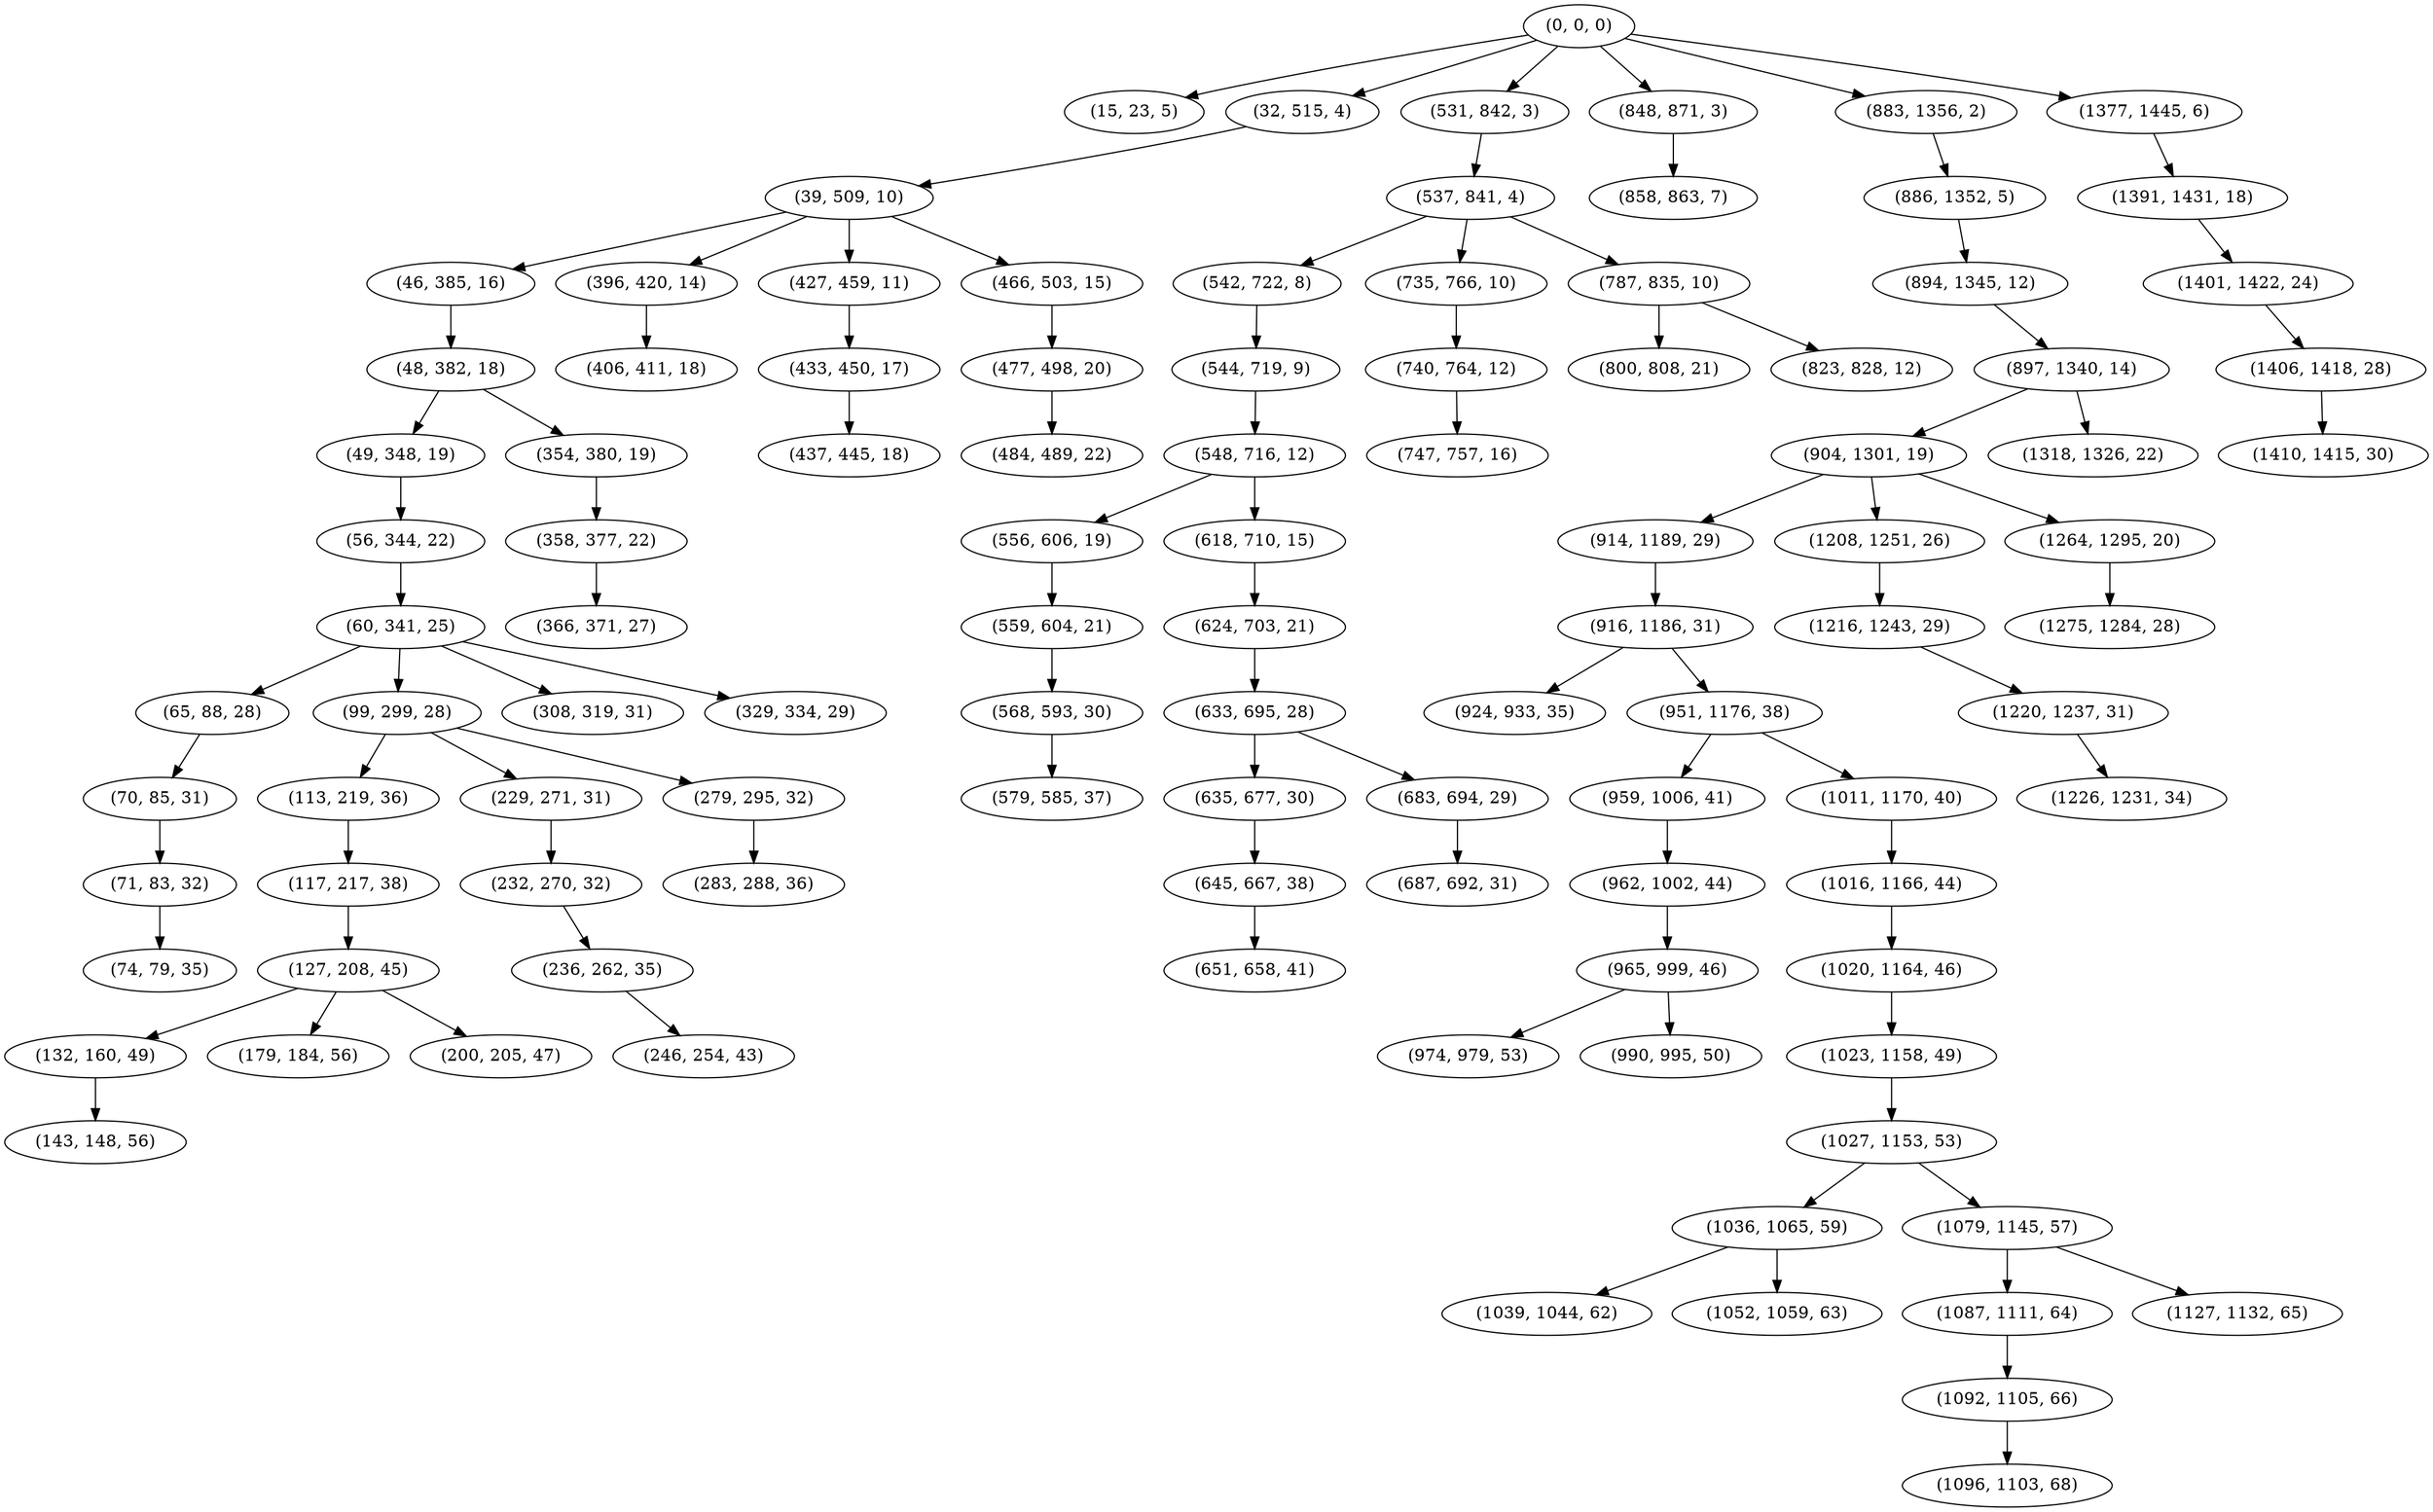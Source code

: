 digraph tree {
    "(0, 0, 0)";
    "(15, 23, 5)";
    "(32, 515, 4)";
    "(39, 509, 10)";
    "(46, 385, 16)";
    "(48, 382, 18)";
    "(49, 348, 19)";
    "(56, 344, 22)";
    "(60, 341, 25)";
    "(65, 88, 28)";
    "(70, 85, 31)";
    "(71, 83, 32)";
    "(74, 79, 35)";
    "(99, 299, 28)";
    "(113, 219, 36)";
    "(117, 217, 38)";
    "(127, 208, 45)";
    "(132, 160, 49)";
    "(143, 148, 56)";
    "(179, 184, 56)";
    "(200, 205, 47)";
    "(229, 271, 31)";
    "(232, 270, 32)";
    "(236, 262, 35)";
    "(246, 254, 43)";
    "(279, 295, 32)";
    "(283, 288, 36)";
    "(308, 319, 31)";
    "(329, 334, 29)";
    "(354, 380, 19)";
    "(358, 377, 22)";
    "(366, 371, 27)";
    "(396, 420, 14)";
    "(406, 411, 18)";
    "(427, 459, 11)";
    "(433, 450, 17)";
    "(437, 445, 18)";
    "(466, 503, 15)";
    "(477, 498, 20)";
    "(484, 489, 22)";
    "(531, 842, 3)";
    "(537, 841, 4)";
    "(542, 722, 8)";
    "(544, 719, 9)";
    "(548, 716, 12)";
    "(556, 606, 19)";
    "(559, 604, 21)";
    "(568, 593, 30)";
    "(579, 585, 37)";
    "(618, 710, 15)";
    "(624, 703, 21)";
    "(633, 695, 28)";
    "(635, 677, 30)";
    "(645, 667, 38)";
    "(651, 658, 41)";
    "(683, 694, 29)";
    "(687, 692, 31)";
    "(735, 766, 10)";
    "(740, 764, 12)";
    "(747, 757, 16)";
    "(787, 835, 10)";
    "(800, 808, 21)";
    "(823, 828, 12)";
    "(848, 871, 3)";
    "(858, 863, 7)";
    "(883, 1356, 2)";
    "(886, 1352, 5)";
    "(894, 1345, 12)";
    "(897, 1340, 14)";
    "(904, 1301, 19)";
    "(914, 1189, 29)";
    "(916, 1186, 31)";
    "(924, 933, 35)";
    "(951, 1176, 38)";
    "(959, 1006, 41)";
    "(962, 1002, 44)";
    "(965, 999, 46)";
    "(974, 979, 53)";
    "(990, 995, 50)";
    "(1011, 1170, 40)";
    "(1016, 1166, 44)";
    "(1020, 1164, 46)";
    "(1023, 1158, 49)";
    "(1027, 1153, 53)";
    "(1036, 1065, 59)";
    "(1039, 1044, 62)";
    "(1052, 1059, 63)";
    "(1079, 1145, 57)";
    "(1087, 1111, 64)";
    "(1092, 1105, 66)";
    "(1096, 1103, 68)";
    "(1127, 1132, 65)";
    "(1208, 1251, 26)";
    "(1216, 1243, 29)";
    "(1220, 1237, 31)";
    "(1226, 1231, 34)";
    "(1264, 1295, 20)";
    "(1275, 1284, 28)";
    "(1318, 1326, 22)";
    "(1377, 1445, 6)";
    "(1391, 1431, 18)";
    "(1401, 1422, 24)";
    "(1406, 1418, 28)";
    "(1410, 1415, 30)";
    "(0, 0, 0)" -> "(15, 23, 5)";
    "(0, 0, 0)" -> "(32, 515, 4)";
    "(0, 0, 0)" -> "(531, 842, 3)";
    "(0, 0, 0)" -> "(848, 871, 3)";
    "(0, 0, 0)" -> "(883, 1356, 2)";
    "(0, 0, 0)" -> "(1377, 1445, 6)";
    "(32, 515, 4)" -> "(39, 509, 10)";
    "(39, 509, 10)" -> "(46, 385, 16)";
    "(39, 509, 10)" -> "(396, 420, 14)";
    "(39, 509, 10)" -> "(427, 459, 11)";
    "(39, 509, 10)" -> "(466, 503, 15)";
    "(46, 385, 16)" -> "(48, 382, 18)";
    "(48, 382, 18)" -> "(49, 348, 19)";
    "(48, 382, 18)" -> "(354, 380, 19)";
    "(49, 348, 19)" -> "(56, 344, 22)";
    "(56, 344, 22)" -> "(60, 341, 25)";
    "(60, 341, 25)" -> "(65, 88, 28)";
    "(60, 341, 25)" -> "(99, 299, 28)";
    "(60, 341, 25)" -> "(308, 319, 31)";
    "(60, 341, 25)" -> "(329, 334, 29)";
    "(65, 88, 28)" -> "(70, 85, 31)";
    "(70, 85, 31)" -> "(71, 83, 32)";
    "(71, 83, 32)" -> "(74, 79, 35)";
    "(99, 299, 28)" -> "(113, 219, 36)";
    "(99, 299, 28)" -> "(229, 271, 31)";
    "(99, 299, 28)" -> "(279, 295, 32)";
    "(113, 219, 36)" -> "(117, 217, 38)";
    "(117, 217, 38)" -> "(127, 208, 45)";
    "(127, 208, 45)" -> "(132, 160, 49)";
    "(127, 208, 45)" -> "(179, 184, 56)";
    "(127, 208, 45)" -> "(200, 205, 47)";
    "(132, 160, 49)" -> "(143, 148, 56)";
    "(229, 271, 31)" -> "(232, 270, 32)";
    "(232, 270, 32)" -> "(236, 262, 35)";
    "(236, 262, 35)" -> "(246, 254, 43)";
    "(279, 295, 32)" -> "(283, 288, 36)";
    "(354, 380, 19)" -> "(358, 377, 22)";
    "(358, 377, 22)" -> "(366, 371, 27)";
    "(396, 420, 14)" -> "(406, 411, 18)";
    "(427, 459, 11)" -> "(433, 450, 17)";
    "(433, 450, 17)" -> "(437, 445, 18)";
    "(466, 503, 15)" -> "(477, 498, 20)";
    "(477, 498, 20)" -> "(484, 489, 22)";
    "(531, 842, 3)" -> "(537, 841, 4)";
    "(537, 841, 4)" -> "(542, 722, 8)";
    "(537, 841, 4)" -> "(735, 766, 10)";
    "(537, 841, 4)" -> "(787, 835, 10)";
    "(542, 722, 8)" -> "(544, 719, 9)";
    "(544, 719, 9)" -> "(548, 716, 12)";
    "(548, 716, 12)" -> "(556, 606, 19)";
    "(548, 716, 12)" -> "(618, 710, 15)";
    "(556, 606, 19)" -> "(559, 604, 21)";
    "(559, 604, 21)" -> "(568, 593, 30)";
    "(568, 593, 30)" -> "(579, 585, 37)";
    "(618, 710, 15)" -> "(624, 703, 21)";
    "(624, 703, 21)" -> "(633, 695, 28)";
    "(633, 695, 28)" -> "(635, 677, 30)";
    "(633, 695, 28)" -> "(683, 694, 29)";
    "(635, 677, 30)" -> "(645, 667, 38)";
    "(645, 667, 38)" -> "(651, 658, 41)";
    "(683, 694, 29)" -> "(687, 692, 31)";
    "(735, 766, 10)" -> "(740, 764, 12)";
    "(740, 764, 12)" -> "(747, 757, 16)";
    "(787, 835, 10)" -> "(800, 808, 21)";
    "(787, 835, 10)" -> "(823, 828, 12)";
    "(848, 871, 3)" -> "(858, 863, 7)";
    "(883, 1356, 2)" -> "(886, 1352, 5)";
    "(886, 1352, 5)" -> "(894, 1345, 12)";
    "(894, 1345, 12)" -> "(897, 1340, 14)";
    "(897, 1340, 14)" -> "(904, 1301, 19)";
    "(897, 1340, 14)" -> "(1318, 1326, 22)";
    "(904, 1301, 19)" -> "(914, 1189, 29)";
    "(904, 1301, 19)" -> "(1208, 1251, 26)";
    "(904, 1301, 19)" -> "(1264, 1295, 20)";
    "(914, 1189, 29)" -> "(916, 1186, 31)";
    "(916, 1186, 31)" -> "(924, 933, 35)";
    "(916, 1186, 31)" -> "(951, 1176, 38)";
    "(951, 1176, 38)" -> "(959, 1006, 41)";
    "(951, 1176, 38)" -> "(1011, 1170, 40)";
    "(959, 1006, 41)" -> "(962, 1002, 44)";
    "(962, 1002, 44)" -> "(965, 999, 46)";
    "(965, 999, 46)" -> "(974, 979, 53)";
    "(965, 999, 46)" -> "(990, 995, 50)";
    "(1011, 1170, 40)" -> "(1016, 1166, 44)";
    "(1016, 1166, 44)" -> "(1020, 1164, 46)";
    "(1020, 1164, 46)" -> "(1023, 1158, 49)";
    "(1023, 1158, 49)" -> "(1027, 1153, 53)";
    "(1027, 1153, 53)" -> "(1036, 1065, 59)";
    "(1027, 1153, 53)" -> "(1079, 1145, 57)";
    "(1036, 1065, 59)" -> "(1039, 1044, 62)";
    "(1036, 1065, 59)" -> "(1052, 1059, 63)";
    "(1079, 1145, 57)" -> "(1087, 1111, 64)";
    "(1079, 1145, 57)" -> "(1127, 1132, 65)";
    "(1087, 1111, 64)" -> "(1092, 1105, 66)";
    "(1092, 1105, 66)" -> "(1096, 1103, 68)";
    "(1208, 1251, 26)" -> "(1216, 1243, 29)";
    "(1216, 1243, 29)" -> "(1220, 1237, 31)";
    "(1220, 1237, 31)" -> "(1226, 1231, 34)";
    "(1264, 1295, 20)" -> "(1275, 1284, 28)";
    "(1377, 1445, 6)" -> "(1391, 1431, 18)";
    "(1391, 1431, 18)" -> "(1401, 1422, 24)";
    "(1401, 1422, 24)" -> "(1406, 1418, 28)";
    "(1406, 1418, 28)" -> "(1410, 1415, 30)";
}
